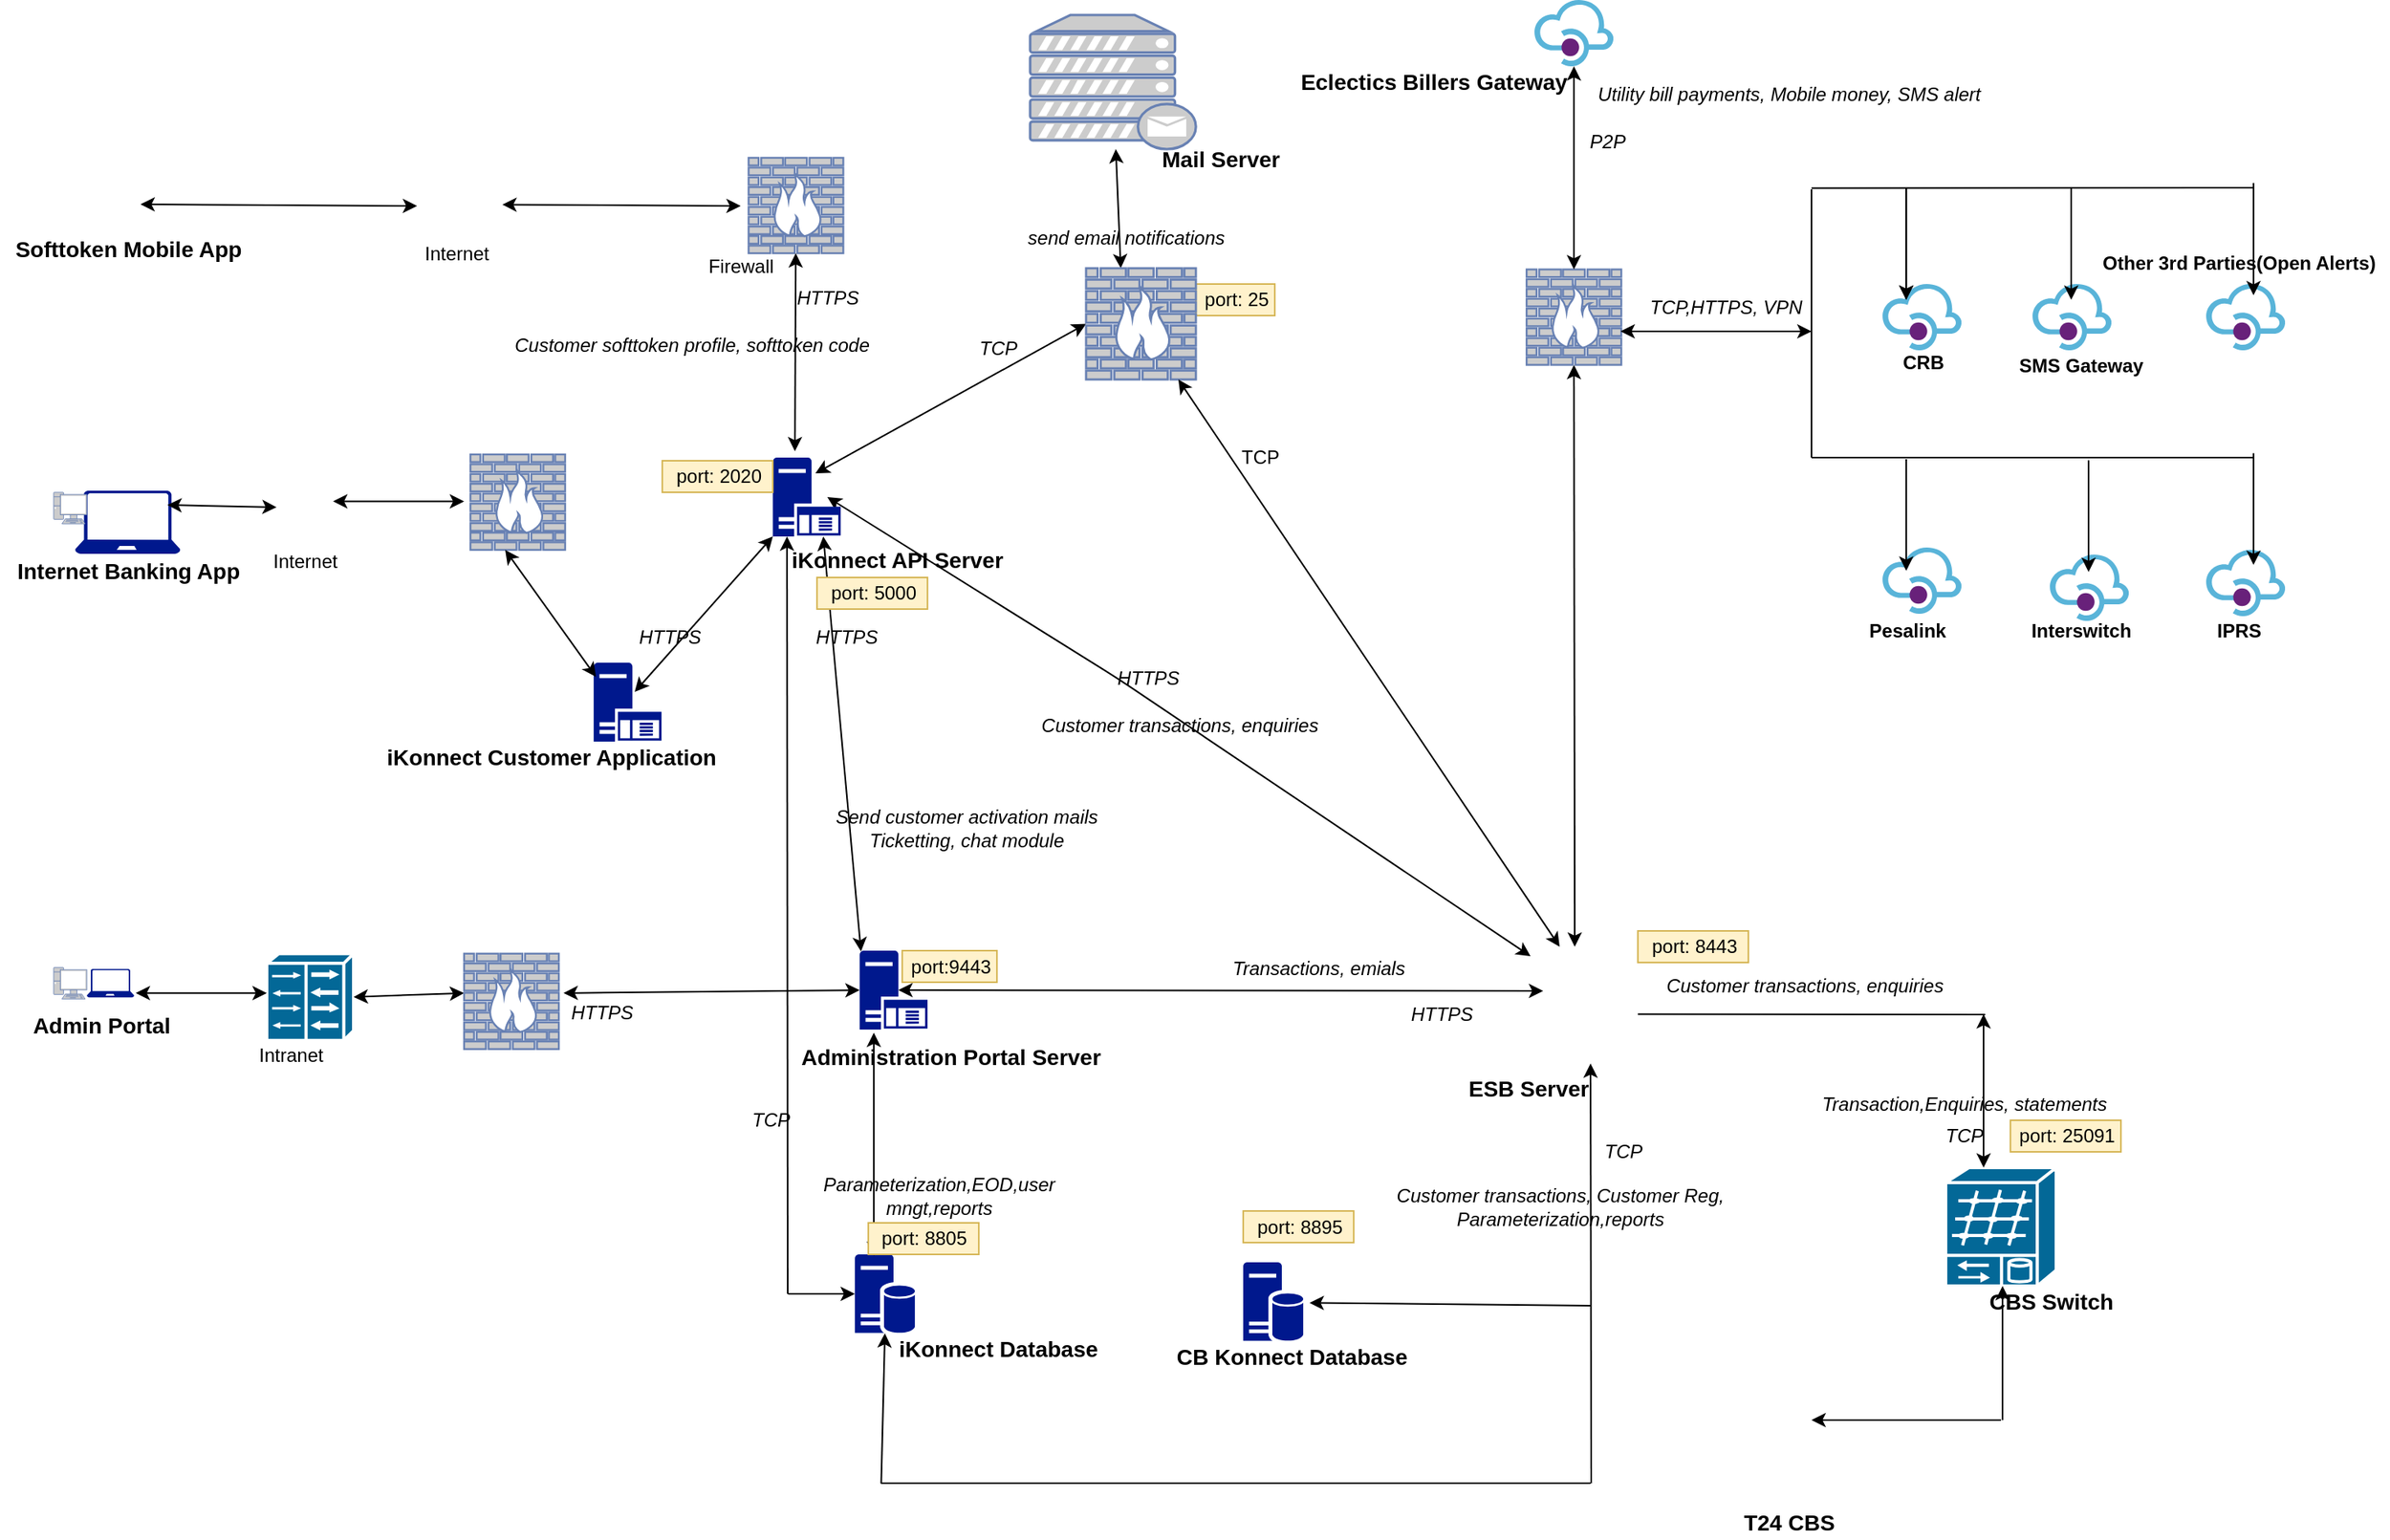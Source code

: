 <mxfile version="13.9.2" type="github">
  <diagram id="vlZMCVXYZLQBkwcgjIeW" name="Page-1">
    <mxGraphModel dx="3865" dy="1936" grid="1" gridSize="10" guides="1" tooltips="1" connect="1" arrows="1" fold="1" page="1" pageScale="1" pageWidth="827" pageHeight="1169" math="0" shadow="0">
      <root>
        <mxCell id="0" />
        <mxCell id="1" parent="0" />
        <mxCell id="Aq3l9y1NEmaX5fChTpc7-3" value="" style="aspect=fixed;pointerEvents=1;shadow=0;dashed=0;html=1;strokeColor=none;labelPosition=center;verticalLabelPosition=bottom;verticalAlign=top;align=center;fillColor=#00188D;shape=mxgraph.mscae.enterprise.application_server" parent="1" vertex="1">
          <mxGeometry x="-1113.44" y="-547.5" width="43" height="50" as="geometry" />
        </mxCell>
        <mxCell id="Aq3l9y1NEmaX5fChTpc7-8" value="" style="shape=image;html=1;verticalAlign=top;verticalLabelPosition=bottom;labelBackgroundColor=#ffffff;imageAspect=0;aspect=fixed;image=https://cdn2.iconfinder.com/data/icons/whcompare-isometric-web-hosting-servers/50/server-2-128.png" parent="1" vertex="1">
          <mxGeometry x="-698.44" y="-560" width="98" height="98" as="geometry" />
        </mxCell>
        <mxCell id="Aq3l9y1NEmaX5fChTpc7-11" value="" style="shape=image;html=1;verticalAlign=top;verticalLabelPosition=bottom;labelBackgroundColor=#ffffff;imageAspect=0;aspect=fixed;image=https://cdn0.iconfinder.com/data/icons/emoji-3-5/64/hand_phone_smartphone-128.png" parent="1" vertex="1">
          <mxGeometry x="-1607" y="-1039.5" width="38" height="38" as="geometry" />
        </mxCell>
        <mxCell id="Aq3l9y1NEmaX5fChTpc7-12" value="" style="shape=image;html=1;verticalAlign=top;verticalLabelPosition=bottom;labelBackgroundColor=#ffffff;imageAspect=0;aspect=fixed;image=https://cdn4.iconfinder.com/data/icons/for-your-interface-free-samples/128/Globe-128.png" parent="1" vertex="1">
          <mxGeometry x="-1398.78" y="-1050" width="59" height="59" as="geometry" />
        </mxCell>
        <mxCell id="Aq3l9y1NEmaX5fChTpc7-15" value="" style="fontColor=#0066CC;verticalAlign=top;verticalLabelPosition=bottom;labelPosition=center;align=center;html=1;outlineConnect=0;fillColor=#CCCCCC;strokeColor=#6881B3;gradientColor=none;gradientDirection=north;strokeWidth=2;shape=mxgraph.networks.firewall;" parent="1" vertex="1">
          <mxGeometry x="-1183.78" y="-1050" width="60" height="60.5" as="geometry" />
        </mxCell>
        <mxCell id="Aq3l9y1NEmaX5fChTpc7-27" value="" style="endArrow=classic;startArrow=classic;html=1;entryX=0.5;entryY=1;entryDx=0;entryDy=0;entryPerimeter=0;" parent="1" target="Aq3l9y1NEmaX5fChTpc7-103" edge="1">
          <mxGeometry width="50" height="50" relative="1" as="geometry">
            <mxPoint x="-660.44" y="-550" as="sourcePoint" />
            <mxPoint x="-660.44" y="-820" as="targetPoint" />
          </mxGeometry>
        </mxCell>
        <mxCell id="Aq3l9y1NEmaX5fChTpc7-31" value="Internet" style="text;html=1;align=center;verticalAlign=middle;resizable=0;points=[];autosize=1;" parent="1" vertex="1">
          <mxGeometry x="-1393.78" y="-999.5" width="50" height="20" as="geometry" />
        </mxCell>
        <mxCell id="Aq3l9y1NEmaX5fChTpc7-32" value="Firewall" style="text;html=1;align=center;verticalAlign=middle;resizable=0;points=[];autosize=1;" parent="1" vertex="1">
          <mxGeometry x="-1218.78" y="-991" width="60" height="20" as="geometry" />
        </mxCell>
        <mxCell id="Aq3l9y1NEmaX5fChTpc7-35" value="Softtoken Mobile App" style="text;html=1;align=center;verticalAlign=middle;resizable=0;points=[];autosize=1;fontStyle=1;fontSize=14;" parent="1" vertex="1">
          <mxGeometry x="-1657.1" y="-1002.26" width="160" height="20" as="geometry" />
        </mxCell>
        <mxCell id="Aq3l9y1NEmaX5fChTpc7-36" value="ESB Server " style="text;html=1;align=center;verticalAlign=middle;resizable=0;points=[];autosize=1;fontStyle=1;fontSize=14;" parent="1" vertex="1">
          <mxGeometry x="-735.44" y="-470" width="90" height="20" as="geometry" />
        </mxCell>
        <mxCell id="Aq3l9y1NEmaX5fChTpc7-38" value="" style="endArrow=classic;startArrow=classic;html=1;" parent="1" source="Aq3l9y1NEmaX5fChTpc7-12" edge="1">
          <mxGeometry width="50" height="50" relative="1" as="geometry">
            <mxPoint x="-1298.78" y="-969.5" as="sourcePoint" />
            <mxPoint x="-1188.78" y="-1019.5" as="targetPoint" />
          </mxGeometry>
        </mxCell>
        <mxCell id="Aq3l9y1NEmaX5fChTpc7-39" value="" style="endArrow=classic;startArrow=classic;html=1;exitX=1;exitY=0.5;exitDx=0;exitDy=0;" parent="1" source="Aq3l9y1NEmaX5fChTpc7-11" edge="1">
          <mxGeometry width="50" height="50" relative="1" as="geometry">
            <mxPoint x="-1498.78" y="-1019.5" as="sourcePoint" />
            <mxPoint x="-1393.78" y="-1019.5" as="targetPoint" />
          </mxGeometry>
        </mxCell>
        <mxCell id="Aq3l9y1NEmaX5fChTpc7-40" value="Administration Portal Server" style="text;html=1;align=center;verticalAlign=middle;resizable=0;points=[];autosize=1;fontStyle=1;fontSize=14;" parent="1" vertex="1">
          <mxGeometry x="-1161.44" y="-490" width="210" height="20" as="geometry" />
        </mxCell>
        <mxCell id="Aq3l9y1NEmaX5fChTpc7-43" value="" style="fontColor=#0066CC;verticalAlign=top;verticalLabelPosition=bottom;labelPosition=center;align=center;html=1;outlineConnect=0;fillColor=#CCCCCC;strokeColor=#6881B3;gradientColor=none;gradientDirection=north;strokeWidth=2;shape=mxgraph.networks.pc;" parent="1" vertex="1">
          <mxGeometry x="-1624" y="-536.87" width="21" height="20" as="geometry" />
        </mxCell>
        <mxCell id="Aq3l9y1NEmaX5fChTpc7-44" value="" style="aspect=fixed;pointerEvents=1;shadow=0;dashed=0;html=1;strokeColor=none;labelPosition=center;verticalLabelPosition=bottom;verticalAlign=top;align=center;fillColor=#00188D;shape=mxgraph.azure.laptop" parent="1" vertex="1">
          <mxGeometry x="-1610.44" y="-839" width="66.67" height="40.01" as="geometry" />
        </mxCell>
        <mxCell id="Aq3l9y1NEmaX5fChTpc7-45" value="" style="shape=image;html=1;verticalAlign=top;verticalLabelPosition=bottom;labelBackgroundColor=#ffffff;imageAspect=0;aspect=fixed;image=https://cdn4.iconfinder.com/data/icons/for-your-interface-free-samples/128/Globe-128.png" parent="1" vertex="1">
          <mxGeometry x="-1493" y="-860" width="59" height="59" as="geometry" />
        </mxCell>
        <mxCell id="Aq3l9y1NEmaX5fChTpc7-46" value="" style="shape=mxgraph.cisco.misc.lan_to_lan;html=1;dashed=0;fillColor=#036897;strokeColor=#ffffff;strokeWidth=2;verticalLabelPosition=bottom;verticalAlign=top" parent="1" vertex="1">
          <mxGeometry x="-1489" y="-545.62" width="55" height="55" as="geometry" />
        </mxCell>
        <mxCell id="Aq3l9y1NEmaX5fChTpc7-47" value="" style="fontColor=#0066CC;verticalAlign=top;verticalLabelPosition=bottom;labelPosition=center;align=center;html=1;outlineConnect=0;fillColor=#CCCCCC;strokeColor=#6881B3;gradientColor=none;gradientDirection=north;strokeWidth=2;shape=mxgraph.networks.firewall;" parent="1" vertex="1">
          <mxGeometry x="-1360" y="-862" width="60" height="60.5" as="geometry" />
        </mxCell>
        <mxCell id="Aq3l9y1NEmaX5fChTpc7-58" value="Intranet" style="text;html=1;align=center;verticalAlign=middle;resizable=0;points=[];autosize=1;" parent="1" vertex="1">
          <mxGeometry x="-1499" y="-490.62" width="50" height="20" as="geometry" />
        </mxCell>
        <mxCell id="Aq3l9y1NEmaX5fChTpc7-59" value="Admin Portal" style="text;html=1;align=center;verticalAlign=middle;resizable=0;points=[];autosize=1;fontStyle=1;fontSize=14;" parent="1" vertex="1">
          <mxGeometry x="-1643.77" y="-510" width="100" height="20" as="geometry" />
        </mxCell>
        <mxCell id="Aq3l9y1NEmaX5fChTpc7-62" value="" style="aspect=fixed;pointerEvents=1;shadow=0;dashed=0;html=1;strokeColor=none;labelPosition=center;verticalLabelPosition=bottom;verticalAlign=top;align=center;fillColor=#00188D;shape=mxgraph.mscae.enterprise.database_server" parent="1" vertex="1">
          <mxGeometry x="-870.44" y="-350" width="38" height="50" as="geometry" />
        </mxCell>
        <mxCell id="Aq3l9y1NEmaX5fChTpc7-63" value="" style="aspect=fixed;pointerEvents=1;shadow=0;dashed=0;html=1;strokeColor=none;labelPosition=center;verticalLabelPosition=bottom;verticalAlign=top;align=center;fillColor=#00188D;shape=mxgraph.mscae.enterprise.database_server" parent="1" vertex="1">
          <mxGeometry x="-1116.44" y="-355" width="38" height="50" as="geometry" />
        </mxCell>
        <mxCell id="Aq3l9y1NEmaX5fChTpc7-64" value="" style="endArrow=classic;startArrow=classic;html=1;entryX=0.209;entryY=1.04;entryDx=0;entryDy=0;entryPerimeter=0;exitX=0.316;exitY=0.02;exitDx=0;exitDy=0;exitPerimeter=0;" parent="1" source="Aq3l9y1NEmaX5fChTpc7-63" target="Aq3l9y1NEmaX5fChTpc7-3" edge="1">
          <mxGeometry width="50" height="50" relative="1" as="geometry">
            <mxPoint x="-944.94" y="-320" as="sourcePoint" />
            <mxPoint x="-944.94" y="-492" as="targetPoint" />
          </mxGeometry>
        </mxCell>
        <mxCell id="Aq3l9y1NEmaX5fChTpc7-66" value="" style="endArrow=classic;startArrow=classic;html=1;entryX=0;entryY=0.5;entryDx=0;entryDy=0;entryPerimeter=0;" parent="1" target="Aq3l9y1NEmaX5fChTpc7-3" edge="1">
          <mxGeometry width="50" height="50" relative="1" as="geometry">
            <mxPoint x="-1301" y="-520.62" as="sourcePoint" />
            <mxPoint x="-1137" y="-520.62" as="targetPoint" />
          </mxGeometry>
        </mxCell>
        <mxCell id="Aq3l9y1NEmaX5fChTpc7-67" value="" style="endArrow=classic;startArrow=classic;html=1;exitX=1;exitY=0.5;exitDx=0;exitDy=0;exitPerimeter=0;" parent="1" source="Aq3l9y1NEmaX5fChTpc7-46" edge="1">
          <mxGeometry width="50" height="50" relative="1" as="geometry">
            <mxPoint x="-1414" y="-470.62" as="sourcePoint" />
            <mxPoint x="-1364" y="-520.62" as="targetPoint" />
          </mxGeometry>
        </mxCell>
        <mxCell id="Aq3l9y1NEmaX5fChTpc7-69" value="" style="endArrow=classic;startArrow=classic;html=1;" parent="1" edge="1">
          <mxGeometry width="50" height="50" relative="1" as="geometry">
            <mxPoint x="-1572" y="-520.62" as="sourcePoint" />
            <mxPoint x="-1489" y="-520.62" as="targetPoint" />
          </mxGeometry>
        </mxCell>
        <mxCell id="Aq3l9y1NEmaX5fChTpc7-70" value="iKonnect Database" style="text;html=1;align=center;verticalAlign=middle;resizable=0;points=[];autosize=1;fontStyle=1;fontSize=14;" parent="1" vertex="1">
          <mxGeometry x="-1096.44" y="-305" width="140" height="20" as="geometry" />
        </mxCell>
        <mxCell id="Aq3l9y1NEmaX5fChTpc7-71" value="CB Konnect Database" style="text;html=1;align=center;verticalAlign=middle;resizable=0;points=[];autosize=1;fontStyle=1;fontSize=14;" parent="1" vertex="1">
          <mxGeometry x="-920.44" y="-300" width="160" height="20" as="geometry" />
        </mxCell>
        <mxCell id="Aq3l9y1NEmaX5fChTpc7-74" value="" style="endArrow=classic;startArrow=classic;html=1;exitX=0.57;exitY=0.5;exitDx=0;exitDy=0;exitPerimeter=0;" parent="1" source="Aq3l9y1NEmaX5fChTpc7-3" edge="1">
          <mxGeometry width="50" height="50" relative="1" as="geometry">
            <mxPoint x="-860.44" y="-530" as="sourcePoint" />
            <mxPoint x="-680.44" y="-522" as="targetPoint" />
          </mxGeometry>
        </mxCell>
        <mxCell id="Aq3l9y1NEmaX5fChTpc7-75" value="" style="aspect=fixed;pointerEvents=1;shadow=0;dashed=0;html=1;strokeColor=none;labelPosition=center;verticalLabelPosition=bottom;verticalAlign=top;align=center;fillColor=#00188D;shape=mxgraph.mscae.enterprise.application_server" parent="1" vertex="1">
          <mxGeometry x="-1281.94" y="-730" width="43" height="50" as="geometry" />
        </mxCell>
        <mxCell id="Aq3l9y1NEmaX5fChTpc7-76" value="" style="endArrow=classic;startArrow=classic;html=1;exitX=0.57;exitY=0.5;exitDx=0;exitDy=0;exitPerimeter=0;" parent="1" edge="1">
          <mxGeometry width="50" height="50" relative="1" as="geometry">
            <mxPoint x="-1133.93" y="-835" as="sourcePoint" />
            <mxPoint x="-688.44" y="-543.976" as="targetPoint" />
            <Array as="points">
              <mxPoint x="-950" y="-720" />
            </Array>
          </mxGeometry>
        </mxCell>
        <mxCell id="Aq3l9y1NEmaX5fChTpc7-78" value="iKonnect Customer Application" style="text;html=1;align=center;verticalAlign=middle;resizable=0;points=[];autosize=1;fontStyle=1;fontSize=14;" parent="1" vertex="1">
          <mxGeometry x="-1418.78" y="-680" width="220" height="20" as="geometry" />
        </mxCell>
        <mxCell id="Aq3l9y1NEmaX5fChTpc7-79" value="iKonnect API Server" style="text;html=1;align=center;verticalAlign=middle;resizable=0;points=[];autosize=1;fontStyle=1;fontSize=14;" parent="1" vertex="1">
          <mxGeometry x="-1165.44" y="-804.75" width="150" height="20" as="geometry" />
        </mxCell>
        <mxCell id="Aq3l9y1NEmaX5fChTpc7-80" value="" style="endArrow=classic;startArrow=classic;html=1;" parent="1" target="Aq3l9y1NEmaX5fChTpc7-15" edge="1">
          <mxGeometry width="50" height="50" relative="1" as="geometry">
            <mxPoint x="-1154.44" y="-864" as="sourcePoint" />
            <mxPoint x="-852.94" y="-995" as="targetPoint" />
          </mxGeometry>
        </mxCell>
        <mxCell id="Aq3l9y1NEmaX5fChTpc7-81" value="" style="endArrow=classic;startArrow=classic;html=1;exitX=0.712;exitY=0.373;exitDx=0;exitDy=0;exitPerimeter=0;" parent="1" edge="1">
          <mxGeometry width="50" height="50" relative="1" as="geometry">
            <mxPoint x="-1446.992" y="-832.243" as="sourcePoint" />
            <mxPoint x="-1364" y="-832.25" as="targetPoint" />
          </mxGeometry>
        </mxCell>
        <mxCell id="Aq3l9y1NEmaX5fChTpc7-82" value="" style="fontColor=#0066CC;verticalAlign=top;verticalLabelPosition=bottom;labelPosition=center;align=center;html=1;outlineConnect=0;fillColor=#CCCCCC;strokeColor=#6881B3;gradientColor=none;gradientDirection=north;strokeWidth=2;shape=mxgraph.networks.pc;" parent="1" vertex="1">
          <mxGeometry x="-1624" y="-838" width="21" height="20" as="geometry" />
        </mxCell>
        <mxCell id="Aq3l9y1NEmaX5fChTpc7-83" value="" style="aspect=fixed;pointerEvents=1;shadow=0;dashed=0;html=1;strokeColor=none;labelPosition=center;verticalLabelPosition=bottom;verticalAlign=top;align=center;fillColor=#00188D;shape=mxgraph.azure.laptop" parent="1" vertex="1">
          <mxGeometry x="-1603" y="-535.87" width="30" height="18" as="geometry" />
        </mxCell>
        <mxCell id="Aq3l9y1NEmaX5fChTpc7-85" value="" style="endArrow=classic;startArrow=classic;html=1;exitX=0.877;exitY=0.225;exitDx=0;exitDy=0;exitPerimeter=0;" parent="1" source="Aq3l9y1NEmaX5fChTpc7-44" edge="1">
          <mxGeometry width="50" height="50" relative="1" as="geometry">
            <mxPoint x="-1543.77" y="-828.5" as="sourcePoint" />
            <mxPoint x="-1482.77" y="-828.5" as="targetPoint" />
          </mxGeometry>
        </mxCell>
        <mxCell id="Aq3l9y1NEmaX5fChTpc7-4" value="" style="aspect=fixed;pointerEvents=1;shadow=0;dashed=0;html=1;strokeColor=none;labelPosition=center;verticalLabelPosition=bottom;verticalAlign=top;align=center;fillColor=#00188D;shape=mxgraph.mscae.enterprise.application_server" parent="1" vertex="1">
          <mxGeometry x="-1168.44" y="-860" width="43" height="50" as="geometry" />
        </mxCell>
        <mxCell id="Aq3l9y1NEmaX5fChTpc7-86" value="" style="endArrow=classic;startArrow=classic;html=1;exitX=0.605;exitY=0.37;exitDx=0;exitDy=0;exitPerimeter=0;entryX=0;entryY=1;entryDx=0;entryDy=0;entryPerimeter=0;" parent="1" source="Aq3l9y1NEmaX5fChTpc7-75" target="Aq3l9y1NEmaX5fChTpc7-4" edge="1">
          <mxGeometry width="50" height="50" relative="1" as="geometry">
            <mxPoint x="-1094.425" y="-819" as="sourcePoint" />
            <mxPoint x="-932.44" y="-820" as="targetPoint" />
          </mxGeometry>
        </mxCell>
        <mxCell id="Aq3l9y1NEmaX5fChTpc7-92" value="Internet" style="text;html=1;align=center;verticalAlign=middle;resizable=0;points=[];autosize=1;" parent="1" vertex="1">
          <mxGeometry x="-1490.44" y="-804" width="50" height="20" as="geometry" />
        </mxCell>
        <mxCell id="Aq3l9y1NEmaX5fChTpc7-93" value="" style="fontColor=#0066CC;verticalAlign=top;verticalLabelPosition=bottom;labelPosition=center;align=center;html=1;outlineConnect=0;fillColor=#CCCCCC;strokeColor=#6881B3;gradientColor=none;gradientDirection=north;strokeWidth=2;shape=mxgraph.networks.firewall;" parent="1" vertex="1">
          <mxGeometry x="-1364" y="-545.62" width="60" height="60.5" as="geometry" />
        </mxCell>
        <mxCell id="Aq3l9y1NEmaX5fChTpc7-94" value="" style="endArrow=classic;startArrow=classic;html=1;entryX=0.367;entryY=1;entryDx=0;entryDy=0;entryPerimeter=0;exitX=0.035;exitY=0.18;exitDx=0;exitDy=0;exitPerimeter=0;" parent="1" source="Aq3l9y1NEmaX5fChTpc7-75" target="Aq3l9y1NEmaX5fChTpc7-47" edge="1">
          <mxGeometry width="50" height="50" relative="1" as="geometry">
            <mxPoint x="-1151.44" y="-719.5" as="sourcePoint" />
            <mxPoint x="-1064.44" y="-720" as="targetPoint" />
            <Array as="points" />
          </mxGeometry>
        </mxCell>
        <mxCell id="Aq3l9y1NEmaX5fChTpc7-97" value="" style="endArrow=classic;startArrow=classic;html=1;exitX=0.02;exitY=0.01;exitDx=0;exitDy=0;exitPerimeter=0;entryX=0.744;entryY=1;entryDx=0;entryDy=0;entryPerimeter=0;" parent="1" source="Aq3l9y1NEmaX5fChTpc7-3" target="Aq3l9y1NEmaX5fChTpc7-4" edge="1">
          <mxGeometry width="50" height="50" relative="1" as="geometry">
            <mxPoint x="-1010.44" y="-738.25" as="sourcePoint" />
            <mxPoint x="-960.44" y="-788.25" as="targetPoint" />
          </mxGeometry>
        </mxCell>
        <mxCell id="Aq3l9y1NEmaX5fChTpc7-98" value="" style="fontColor=#0066CC;verticalAlign=top;verticalLabelPosition=bottom;labelPosition=center;align=center;html=1;outlineConnect=0;fillColor=#CCCCCC;strokeColor=#6881B3;gradientColor=none;gradientDirection=north;strokeWidth=2;shape=mxgraph.networks.mail_server;" parent="1" vertex="1">
          <mxGeometry x="-1005.44" y="-1140.5" width="105" height="85" as="geometry" />
        </mxCell>
        <mxCell id="Aq3l9y1NEmaX5fChTpc7-101" value="" style="endArrow=none;html=1;" parent="1" edge="1">
          <mxGeometry width="50" height="50" relative="1" as="geometry">
            <mxPoint x="-620.44" y="-507.25" as="sourcePoint" />
            <mxPoint x="-400.44" y="-507" as="targetPoint" />
          </mxGeometry>
        </mxCell>
        <mxCell id="Aq3l9y1NEmaX5fChTpc7-102" value="" style="endArrow=classic;startArrow=classic;html=1;entryX=0.316;entryY=0;entryDx=0;entryDy=0;entryPerimeter=0;" parent="1" source="Aq3l9y1NEmaX5fChTpc7-98" edge="1" target="eiKPa030-csMNNnfVRBG-1">
          <mxGeometry width="50" height="50" relative="1" as="geometry">
            <mxPoint x="-520.44" y="-456.25" as="sourcePoint" />
            <mxPoint x="-910" y="-992" as="targetPoint" />
            <Array as="points" />
          </mxGeometry>
        </mxCell>
        <mxCell id="Aq3l9y1NEmaX5fChTpc7-103" value="" style="fontColor=#0066CC;verticalAlign=top;verticalLabelPosition=bottom;labelPosition=center;align=center;html=1;outlineConnect=0;fillColor=#CCCCCC;strokeColor=#6881B3;gradientColor=none;gradientDirection=north;strokeWidth=2;shape=mxgraph.networks.firewall;" parent="1" vertex="1">
          <mxGeometry x="-690.94" y="-979.25" width="60" height="60.5" as="geometry" />
        </mxCell>
        <mxCell id="Aq3l9y1NEmaX5fChTpc7-108" value="" style="endArrow=none;html=1;" parent="1" edge="1">
          <mxGeometry width="50" height="50" relative="1" as="geometry">
            <mxPoint x="-510.44" y="-860" as="sourcePoint" />
            <mxPoint x="-510.44" y="-1030" as="targetPoint" />
          </mxGeometry>
        </mxCell>
        <mxCell id="Aq3l9y1NEmaX5fChTpc7-112" value="" style="aspect=fixed;html=1;points=[];align=center;image;fontSize=12;image=img/lib/mscae/API_Management.svg;" parent="1" vertex="1">
          <mxGeometry x="-465.44" y="-803" width="50" height="42" as="geometry" />
        </mxCell>
        <mxCell id="Aq3l9y1NEmaX5fChTpc7-113" value="" style="aspect=fixed;html=1;points=[];align=center;image;fontSize=12;image=img/lib/mscae/API_Management.svg;" parent="1" vertex="1">
          <mxGeometry x="-370.44" y="-970" width="50" height="42" as="geometry" />
        </mxCell>
        <mxCell id="Aq3l9y1NEmaX5fChTpc7-114" value="" style="aspect=fixed;html=1;points=[];align=center;image;fontSize=12;image=img/lib/mscae/API_Management.svg;" parent="1" vertex="1">
          <mxGeometry x="-465.44" y="-970" width="50" height="42" as="geometry" />
        </mxCell>
        <mxCell id="Aq3l9y1NEmaX5fChTpc7-115" value="" style="aspect=fixed;html=1;points=[];align=center;image;fontSize=12;image=img/lib/mscae/API_Management.svg;" parent="1" vertex="1">
          <mxGeometry x="-359.44" y="-798.5" width="50" height="42" as="geometry" />
        </mxCell>
        <mxCell id="Aq3l9y1NEmaX5fChTpc7-116" value="" style="aspect=fixed;html=1;points=[];align=center;image;fontSize=12;image=img/lib/mscae/API_Management.svg;" parent="1" vertex="1">
          <mxGeometry x="-260.44" y="-970" width="50" height="42" as="geometry" />
        </mxCell>
        <mxCell id="Aq3l9y1NEmaX5fChTpc7-117" value="" style="endArrow=none;html=1;" parent="1" edge="1">
          <mxGeometry width="50" height="50" relative="1" as="geometry">
            <mxPoint x="-510.44" y="-1030.76" as="sourcePoint" />
            <mxPoint x="-230.44" y="-1031" as="targetPoint" />
          </mxGeometry>
        </mxCell>
        <mxCell id="Aq3l9y1NEmaX5fChTpc7-118" value="" style="aspect=fixed;html=1;points=[];align=center;image;fontSize=12;image=img/lib/mscae/API_Management.svg;" parent="1" vertex="1">
          <mxGeometry x="-260.44" y="-801.5" width="50" height="42" as="geometry" />
        </mxCell>
        <mxCell id="Aq3l9y1NEmaX5fChTpc7-119" value="" style="endArrow=none;html=1;" parent="1" edge="1">
          <mxGeometry width="50" height="50" relative="1" as="geometry">
            <mxPoint x="-510.44" y="-860" as="sourcePoint" />
            <mxPoint x="-230.44" y="-860" as="targetPoint" />
          </mxGeometry>
        </mxCell>
        <mxCell id="Aq3l9y1NEmaX5fChTpc7-120" value="" style="endArrow=classic;html=1;entryX=0.3;entryY=0.238;entryDx=0;entryDy=0;entryPerimeter=0;" parent="1" target="Aq3l9y1NEmaX5fChTpc7-114" edge="1">
          <mxGeometry width="50" height="50" relative="1" as="geometry">
            <mxPoint x="-450.44" y="-1030.76" as="sourcePoint" />
            <mxPoint x="-400.44" y="-1080.76" as="targetPoint" />
          </mxGeometry>
        </mxCell>
        <mxCell id="Aq3l9y1NEmaX5fChTpc7-121" value="" style="endArrow=classic;html=1;entryX=0.3;entryY=0.238;entryDx=0;entryDy=0;entryPerimeter=0;" parent="1" edge="1">
          <mxGeometry width="50" height="50" relative="1" as="geometry">
            <mxPoint x="-450.44" y="-1030.76" as="sourcePoint" />
            <mxPoint x="-450.44" y="-960.004" as="targetPoint" />
          </mxGeometry>
        </mxCell>
        <mxCell id="Aq3l9y1NEmaX5fChTpc7-122" value="" style="endArrow=classic;html=1;entryX=0.3;entryY=0.238;entryDx=0;entryDy=0;entryPerimeter=0;" parent="1" edge="1">
          <mxGeometry width="50" height="50" relative="1" as="geometry">
            <mxPoint x="-230.44" y="-1034" as="sourcePoint" />
            <mxPoint x="-230.44" y="-962.834" as="targetPoint" />
          </mxGeometry>
        </mxCell>
        <mxCell id="Aq3l9y1NEmaX5fChTpc7-123" value="" style="endArrow=classic;html=1;entryX=0.3;entryY=0.238;entryDx=0;entryDy=0;entryPerimeter=0;" parent="1" edge="1">
          <mxGeometry width="50" height="50" relative="1" as="geometry">
            <mxPoint x="-345.94" y="-1030.76" as="sourcePoint" />
            <mxPoint x="-345.94" y="-960.004" as="targetPoint" />
          </mxGeometry>
        </mxCell>
        <mxCell id="Aq3l9y1NEmaX5fChTpc7-124" value="" style="endArrow=classic;html=1;entryX=0.3;entryY=0.238;entryDx=0;entryDy=0;entryPerimeter=0;" parent="1" edge="1">
          <mxGeometry width="50" height="50" relative="1" as="geometry">
            <mxPoint x="-450.44" y="-859.01" as="sourcePoint" />
            <mxPoint x="-450.44" y="-788.254" as="targetPoint" />
          </mxGeometry>
        </mxCell>
        <mxCell id="Aq3l9y1NEmaX5fChTpc7-125" value="" style="endArrow=classic;html=1;entryX=0.3;entryY=0.238;entryDx=0;entryDy=0;entryPerimeter=0;" parent="1" edge="1">
          <mxGeometry width="50" height="50" relative="1" as="geometry">
            <mxPoint x="-334.94" y="-858.26" as="sourcePoint" />
            <mxPoint x="-334.94" y="-787.504" as="targetPoint" />
          </mxGeometry>
        </mxCell>
        <mxCell id="Aq3l9y1NEmaX5fChTpc7-126" value="" style="endArrow=classic;html=1;entryX=0.3;entryY=0.238;entryDx=0;entryDy=0;entryPerimeter=0;" parent="1" edge="1">
          <mxGeometry width="50" height="50" relative="1" as="geometry">
            <mxPoint x="-230.44" y="-862.76" as="sourcePoint" />
            <mxPoint x="-230.44" y="-792.004" as="targetPoint" />
          </mxGeometry>
        </mxCell>
        <mxCell id="Aq3l9y1NEmaX5fChTpc7-127" value="Pesalink" style="text;html=1;align=center;verticalAlign=middle;resizable=0;points=[];autosize=1;fontStyle=1" parent="1" vertex="1">
          <mxGeometry x="-480.44" y="-760" width="60" height="20" as="geometry" />
        </mxCell>
        <mxCell id="Aq3l9y1NEmaX5fChTpc7-128" value="Interswitch" style="text;html=1;align=center;verticalAlign=middle;resizable=0;points=[];autosize=1;fontStyle=1" parent="1" vertex="1">
          <mxGeometry x="-380.44" y="-760" width="80" height="20" as="geometry" />
        </mxCell>
        <mxCell id="Aq3l9y1NEmaX5fChTpc7-129" value="IPRS" style="text;html=1;align=center;verticalAlign=middle;resizable=0;points=[];autosize=1;fontStyle=1" parent="1" vertex="1">
          <mxGeometry x="-260.44" y="-760" width="40" height="20" as="geometry" />
        </mxCell>
        <mxCell id="Aq3l9y1NEmaX5fChTpc7-130" value="CRB" style="text;html=1;align=center;verticalAlign=middle;resizable=0;points=[];autosize=1;fontStyle=1" parent="1" vertex="1">
          <mxGeometry x="-460.44" y="-930" width="40" height="20" as="geometry" />
        </mxCell>
        <mxCell id="Aq3l9y1NEmaX5fChTpc7-131" value="SMS Gateway" style="text;html=1;align=center;verticalAlign=middle;resizable=0;points=[];autosize=1;fontStyle=1" parent="1" vertex="1">
          <mxGeometry x="-385.44" y="-928" width="90" height="20" as="geometry" />
        </mxCell>
        <mxCell id="Aq3l9y1NEmaX5fChTpc7-132" value="Other 3rd Parties(Open Alerts)" style="text;html=1;align=center;verticalAlign=middle;resizable=0;points=[];autosize=1;fontStyle=1" parent="1" vertex="1">
          <mxGeometry x="-335.44" y="-992.76" width="190" height="20" as="geometry" />
        </mxCell>
        <mxCell id="Aq3l9y1NEmaX5fChTpc7-133" value="" style="shape=image;html=1;verticalAlign=top;verticalLabelPosition=bottom;labelBackgroundColor=#ffffff;imageAspect=0;aspect=fixed;image=https://cdn2.iconfinder.com/data/icons/whcompare-isometric-web-hosting-servers/50/server-rack-128.png" parent="1" vertex="1">
          <mxGeometry x="-580.44" y="-305" width="110" height="110" as="geometry" />
        </mxCell>
        <mxCell id="Aq3l9y1NEmaX5fChTpc7-134" value="Mail Server" style="text;html=1;align=center;verticalAlign=middle;resizable=0;points=[];autosize=1;fontStyle=1;fontSize=14;" parent="1" vertex="1">
          <mxGeometry x="-930.44" y="-1059.5" width="90" height="20" as="geometry" />
        </mxCell>
        <mxCell id="Aq3l9y1NEmaX5fChTpc7-136" value="" style="shape=mxgraph.cisco.switches.multi-fabric_server_switch;html=1;dashed=0;fillColor=#036897;strokeColor=#ffffff;strokeWidth=2;verticalLabelPosition=bottom;verticalAlign=top" parent="1" vertex="1">
          <mxGeometry x="-425.44" y="-410" width="70" height="75" as="geometry" />
        </mxCell>
        <mxCell id="Aq3l9y1NEmaX5fChTpc7-137" value="" style="endArrow=classic;startArrow=classic;html=1;" parent="1" edge="1">
          <mxGeometry width="50" height="50" relative="1" as="geometry">
            <mxPoint x="-401.44" y="-410" as="sourcePoint" />
            <mxPoint x="-401.44" y="-507.25" as="targetPoint" />
          </mxGeometry>
        </mxCell>
        <mxCell id="Aq3l9y1NEmaX5fChTpc7-139" value="CBS Switch" style="text;html=1;align=center;verticalAlign=middle;resizable=0;points=[];autosize=1;fontStyle=1;fontSize=14;" parent="1" vertex="1">
          <mxGeometry x="-404.44" y="-335" width="90" height="20" as="geometry" />
        </mxCell>
        <mxCell id="Aq3l9y1NEmaX5fChTpc7-140" value="T24 CBS" style="text;html=1;align=center;verticalAlign=middle;resizable=0;points=[];autosize=1;fontStyle=1;fontSize=14;" parent="1" vertex="1">
          <mxGeometry x="-560.44" y="-195" width="70" height="20" as="geometry" />
        </mxCell>
        <mxCell id="Aq3l9y1NEmaX5fChTpc7-141" value="TCP" style="text;html=1;align=center;verticalAlign=middle;resizable=0;points=[];autosize=1;fontStyle=2" parent="1" vertex="1">
          <mxGeometry x="-434.44" y="-440" width="40" height="20" as="geometry" />
        </mxCell>
        <mxCell id="Aq3l9y1NEmaX5fChTpc7-142" value="Transaction,Enquiries, statements" style="text;html=1;align=center;verticalAlign=middle;resizable=0;points=[];autosize=1;fontStyle=2" parent="1" vertex="1">
          <mxGeometry x="-509.44" y="-460" width="190" height="20" as="geometry" />
        </mxCell>
        <mxCell id="Aq3l9y1NEmaX5fChTpc7-151" value="TCP" style="text;html=1;align=center;verticalAlign=middle;resizable=0;points=[];autosize=1;fontStyle=2" parent="1" vertex="1">
          <mxGeometry x="-650.44" y="-430" width="40" height="20" as="geometry" />
        </mxCell>
        <mxCell id="Aq3l9y1NEmaX5fChTpc7-152" value="&lt;div&gt;Customer transactions, Customer Reg,&lt;/div&gt;&lt;div&gt;Parameterization,reports&lt;/div&gt;" style="text;html=1;align=center;verticalAlign=middle;resizable=0;points=[];autosize=1;fontStyle=2" parent="1" vertex="1">
          <mxGeometry x="-780.44" y="-400" width="220" height="30" as="geometry" />
        </mxCell>
        <mxCell id="Aq3l9y1NEmaX5fChTpc7-154" value="TCP" style="text;html=1;align=center;verticalAlign=middle;resizable=0;points=[];autosize=1;fontStyle=2" parent="1" vertex="1">
          <mxGeometry x="-1046.44" y="-938.75" width="40" height="20" as="geometry" />
        </mxCell>
        <mxCell id="Aq3l9y1NEmaX5fChTpc7-157" value="HTTPS" style="text;html=1;align=center;verticalAlign=middle;resizable=0;points=[];autosize=1;fontStyle=2" parent="1" vertex="1">
          <mxGeometry x="-1147.44" y="-756.5" width="50" height="20" as="geometry" />
        </mxCell>
        <mxCell id="Aq3l9y1NEmaX5fChTpc7-158" value="HTTPS" style="text;html=1;align=center;verticalAlign=middle;resizable=0;points=[];autosize=1;fontStyle=2" parent="1" vertex="1">
          <mxGeometry x="-1259" y="-756.5" width="50" height="20" as="geometry" />
        </mxCell>
        <mxCell id="Aq3l9y1NEmaX5fChTpc7-159" value="HTTPS" style="text;html=1;align=center;verticalAlign=middle;resizable=0;points=[];autosize=1;fontStyle=2" parent="1" vertex="1">
          <mxGeometry x="-956.44" y="-730" width="50" height="20" as="geometry" />
        </mxCell>
        <mxCell id="Aq3l9y1NEmaX5fChTpc7-160" value="Customer transactions, enquiries" style="text;html=1;align=center;verticalAlign=middle;resizable=0;points=[];autosize=1;fontStyle=2" parent="1" vertex="1">
          <mxGeometry x="-1006.44" y="-700" width="190" height="20" as="geometry" />
        </mxCell>
        <mxCell id="Aq3l9y1NEmaX5fChTpc7-162" value="Parameterization,EOD,user mngt,reports" style="text;html=1;strokeColor=none;fillColor=none;align=center;verticalAlign=middle;whiteSpace=wrap;rounded=0;fontStyle=2" parent="1" vertex="1">
          <mxGeometry x="-1113.44" y="-402.5" width="100" height="20" as="geometry" />
        </mxCell>
        <mxCell id="Aq3l9y1NEmaX5fChTpc7-163" value="HTTPS" style="text;html=1;align=center;verticalAlign=middle;resizable=0;points=[];autosize=1;fontStyle=2" parent="1" vertex="1">
          <mxGeometry x="-1302.5" y="-517.87" width="50" height="20" as="geometry" />
        </mxCell>
        <mxCell id="Aq3l9y1NEmaX5fChTpc7-166" value="&lt;div&gt;Send customer activation mails&lt;/div&gt;&lt;div&gt;Ticketting, chat module&lt;br&gt;&lt;/div&gt;" style="text;html=1;align=center;verticalAlign=middle;resizable=0;points=[];autosize=1;fontStyle=2" parent="1" vertex="1">
          <mxGeometry x="-1136.44" y="-640" width="180" height="30" as="geometry" />
        </mxCell>
        <mxCell id="Aq3l9y1NEmaX5fChTpc7-167" value="HTTPS" style="text;html=1;align=center;verticalAlign=middle;resizable=0;points=[];autosize=1;fontStyle=2" parent="1" vertex="1">
          <mxGeometry x="-1158.78" y="-971" width="50" height="20" as="geometry" />
        </mxCell>
        <mxCell id="Aq3l9y1NEmaX5fChTpc7-168" value="Customer softtoken profile, softtoken code" style="text;html=1;align=center;verticalAlign=middle;resizable=0;points=[];autosize=1;fontStyle=2" parent="1" vertex="1">
          <mxGeometry x="-1339.78" y="-941.5" width="240" height="20" as="geometry" />
        </mxCell>
        <mxCell id="Aq3l9y1NEmaX5fChTpc7-169" value="" style="endArrow=classic;startArrow=classic;html=1;" parent="1" source="Aq3l9y1NEmaX5fChTpc7-103" target="Aq3l9y1NEmaX5fChTpc7-170" edge="1">
          <mxGeometry width="50" height="50" relative="1" as="geometry">
            <mxPoint x="-279.44" y="-660" as="sourcePoint" />
            <mxPoint x="-170.44" y="-660" as="targetPoint" />
          </mxGeometry>
        </mxCell>
        <mxCell id="Aq3l9y1NEmaX5fChTpc7-170" value="" style="aspect=fixed;html=1;points=[];align=center;image;fontSize=12;image=img/lib/mscae/API_Management.svg;" parent="1" vertex="1">
          <mxGeometry x="-685.94" y="-1150" width="50" height="42" as="geometry" />
        </mxCell>
        <mxCell id="Aq3l9y1NEmaX5fChTpc7-171" value="Eclectics Billers Gateway" style="text;html=1;align=center;verticalAlign=middle;resizable=0;points=[];autosize=1;fontStyle=1;fontSize=14;" parent="1" vertex="1">
          <mxGeometry x="-840.44" y="-1108" width="180" height="20" as="geometry" />
        </mxCell>
        <mxCell id="Aq3l9y1NEmaX5fChTpc7-172" value="P2P" style="text;html=1;align=center;verticalAlign=middle;resizable=0;points=[];autosize=1;fontStyle=2" parent="1" vertex="1">
          <mxGeometry x="-660.44" y="-1070" width="40" height="20" as="geometry" />
        </mxCell>
        <mxCell id="Aq3l9y1NEmaX5fChTpc7-173" value="Utility bill payments, Mobile money, SMS alert" style="text;html=1;align=center;verticalAlign=middle;resizable=0;points=[];autosize=1;fontStyle=2" parent="1" vertex="1">
          <mxGeometry x="-650.44" y="-1100" width="250" height="20" as="geometry" />
        </mxCell>
        <mxCell id="Aq3l9y1NEmaX5fChTpc7-174" value="Customer transactions, enquiries" style="text;html=1;align=center;verticalAlign=middle;resizable=0;points=[];autosize=1;fontStyle=2" parent="1" vertex="1">
          <mxGeometry x="-610.44" y="-535" width="190" height="20" as="geometry" />
        </mxCell>
        <mxCell id="kuEqGsdX-IRRBBPaeEPA-1" value="port:9443" style="text;html=1;align=center;verticalAlign=middle;resizable=0;points=[];autosize=1;fillColor=#fff2cc;strokeColor=#d6b656;" parent="1" vertex="1">
          <mxGeometry x="-1086.44" y="-547.5" width="60" height="20" as="geometry" />
        </mxCell>
        <mxCell id="kuEqGsdX-IRRBBPaeEPA-2" value="port: 2020" style="text;html=1;align=center;verticalAlign=middle;resizable=0;points=[];autosize=1;fillColor=#fff2cc;strokeColor=#d6b656;" parent="1" vertex="1">
          <mxGeometry x="-1238.44" y="-858" width="70" height="20" as="geometry" />
        </mxCell>
        <mxCell id="kuEqGsdX-IRRBBPaeEPA-4" value="port: 5000" style="text;html=1;align=center;verticalAlign=middle;resizable=0;points=[];autosize=1;fillColor=#fff2cc;strokeColor=#d6b656;" parent="1" vertex="1">
          <mxGeometry x="-1140.44" y="-784" width="70" height="20" as="geometry" />
        </mxCell>
        <mxCell id="kuEqGsdX-IRRBBPaeEPA-6" value="port: 8443" style="text;html=1;align=center;verticalAlign=middle;resizable=0;points=[];autosize=1;fillColor=#fff2cc;strokeColor=#d6b656;" parent="1" vertex="1">
          <mxGeometry x="-620.44" y="-560" width="70" height="20" as="geometry" />
        </mxCell>
        <mxCell id="kuEqGsdX-IRRBBPaeEPA-7" value="HTTPS" style="text;html=1;align=center;verticalAlign=middle;resizable=0;points=[];autosize=1;fontStyle=2" parent="1" vertex="1">
          <mxGeometry x="-770.44" y="-517.5" width="50" height="20" as="geometry" />
        </mxCell>
        <mxCell id="kuEqGsdX-IRRBBPaeEPA-8" value="port: 8895" style="text;html=1;align=center;verticalAlign=middle;resizable=0;points=[];autosize=1;fillColor=#fff2cc;strokeColor=#d6b656;" parent="1" vertex="1">
          <mxGeometry x="-870.44" y="-382.5" width="70" height="20" as="geometry" />
        </mxCell>
        <mxCell id="kuEqGsdX-IRRBBPaeEPA-9" value="port: 8805" style="text;html=1;align=center;verticalAlign=middle;resizable=0;points=[];autosize=1;fillColor=#fff2cc;strokeColor=#d6b656;" parent="1" vertex="1">
          <mxGeometry x="-1107.94" y="-375" width="70" height="20" as="geometry" />
        </mxCell>
        <mxCell id="kuEqGsdX-IRRBBPaeEPA-10" value="port: 25" style="text;html=1;align=center;verticalAlign=middle;resizable=0;points=[];autosize=1;fillColor=#fff2cc;strokeColor=#d6b656;" parent="1" vertex="1">
          <mxGeometry x="-900.44" y="-970" width="50" height="20" as="geometry" />
        </mxCell>
        <mxCell id="kuEqGsdX-IRRBBPaeEPA-11" value="port: 25091" style="text;html=1;align=center;verticalAlign=middle;resizable=0;points=[];autosize=1;fillColor=#fff2cc;strokeColor=#d6b656;" parent="1" vertex="1">
          <mxGeometry x="-384.44" y="-440" width="70" height="20" as="geometry" />
        </mxCell>
        <mxCell id="kuEqGsdX-IRRBBPaeEPA-12" value="Transactions, emials" style="text;html=1;align=center;verticalAlign=middle;resizable=0;points=[];autosize=1;fontStyle=2;rotation=0;" parent="1" vertex="1">
          <mxGeometry x="-883.44" y="-545.62" width="120" height="20" as="geometry" />
        </mxCell>
        <mxCell id="kuEqGsdX-IRRBBPaeEPA-14" value="" style="endArrow=classic;startArrow=classic;html=1;" parent="1" edge="1">
          <mxGeometry width="50" height="50" relative="1" as="geometry">
            <mxPoint x="-631.44" y="-940" as="sourcePoint" />
            <mxPoint x="-510.44" y="-940" as="targetPoint" />
          </mxGeometry>
        </mxCell>
        <mxCell id="kuEqGsdX-IRRBBPaeEPA-16" value="TCP,HTTPS, VPN" style="text;html=1;align=center;verticalAlign=middle;resizable=0;points=[];autosize=1;fontStyle=2" parent="1" vertex="1">
          <mxGeometry x="-620.44" y="-965" width="110" height="20" as="geometry" />
        </mxCell>
        <mxCell id="OoRZPNWYE0Wf7Jrd-ZL6-1" value="Internet Banking App" style="text;html=1;align=center;verticalAlign=middle;resizable=0;points=[];autosize=1;fontStyle=1;fontSize=14;" parent="1" vertex="1">
          <mxGeometry x="-1657.11" y="-798.5" width="160" height="20" as="geometry" />
        </mxCell>
        <mxCell id="OoRZPNWYE0Wf7Jrd-ZL6-7" value="" style="endArrow=classic;startArrow=classic;html=1;exitX=0.628;exitY=0.2;exitDx=0;exitDy=0;exitPerimeter=0;entryX=0;entryY=0.5;entryDx=0;entryDy=0;entryPerimeter=0;" parent="1" source="Aq3l9y1NEmaX5fChTpc7-4" edge="1" target="eiKPa030-csMNNnfVRBG-1">
          <mxGeometry width="50" height="50" relative="1" as="geometry">
            <mxPoint x="-1096.14" y="-757.5" as="sourcePoint" />
            <mxPoint x="-920.44" y="-1000.63" as="targetPoint" />
          </mxGeometry>
        </mxCell>
        <mxCell id="OoRZPNWYE0Wf7Jrd-ZL6-8" value="send email notifications" style="text;html=1;align=center;verticalAlign=middle;resizable=0;points=[];autosize=1;fontStyle=2" parent="1" vertex="1">
          <mxGeometry x="-1015.44" y="-1009.5" width="140" height="20" as="geometry" />
        </mxCell>
        <mxCell id="OoRZPNWYE0Wf7Jrd-ZL6-10" value="" style="endArrow=classic;html=1;" parent="1" edge="1">
          <mxGeometry width="50" height="50" relative="1" as="geometry">
            <mxPoint x="-650" y="-210" as="sourcePoint" />
            <mxPoint x="-650.44" y="-476" as="targetPoint" />
          </mxGeometry>
        </mxCell>
        <mxCell id="OoRZPNWYE0Wf7Jrd-ZL6-23" value="" style="endArrow=classic;html=1;entryX=0.209;entryY=1;entryDx=0;entryDy=0;entryPerimeter=0;" parent="1" target="Aq3l9y1NEmaX5fChTpc7-4" edge="1">
          <mxGeometry width="50" height="50" relative="1" as="geometry">
            <mxPoint x="-1159" y="-330" as="sourcePoint" />
            <mxPoint x="-1202.5" y="-260" as="targetPoint" />
          </mxGeometry>
        </mxCell>
        <mxCell id="OoRZPNWYE0Wf7Jrd-ZL6-24" value="TCP" style="text;html=1;align=center;verticalAlign=middle;resizable=0;points=[];autosize=1;fontStyle=2" parent="1" vertex="1">
          <mxGeometry x="-1190.44" y="-450" width="40" height="20" as="geometry" />
        </mxCell>
        <mxCell id="OoRZPNWYE0Wf7Jrd-ZL6-25" value="" style="endArrow=classic;html=1;" parent="1" edge="1">
          <mxGeometry width="50" height="50" relative="1" as="geometry">
            <mxPoint x="-389.44" y="-250" as="sourcePoint" />
            <mxPoint x="-389.44" y="-335" as="targetPoint" />
          </mxGeometry>
        </mxCell>
        <mxCell id="OoRZPNWYE0Wf7Jrd-ZL6-26" value="" style="endArrow=classic;html=1;entryX=0.636;entryY=0.5;entryDx=0;entryDy=0;entryPerimeter=0;" parent="1" target="Aq3l9y1NEmaX5fChTpc7-133" edge="1">
          <mxGeometry width="50" height="50" relative="1" as="geometry">
            <mxPoint x="-390.44" y="-250" as="sourcePoint" />
            <mxPoint x="-325.44" y="-245" as="targetPoint" />
          </mxGeometry>
        </mxCell>
        <mxCell id="OXPRm50pmL5pdGLu3SYb-3" value="" style="endArrow=classic;html=1;entryX=1.106;entryY=0.714;entryDx=0;entryDy=0;entryPerimeter=0;" parent="1" edge="1">
          <mxGeometry width="50" height="50" relative="1" as="geometry">
            <mxPoint x="-650.44" y="-322.5" as="sourcePoint" />
            <mxPoint x="-828.412" y="-324.3" as="targetPoint" />
          </mxGeometry>
        </mxCell>
        <mxCell id="OXPRm50pmL5pdGLu3SYb-5" value="" style="endArrow=classic;html=1;fontSize=14;entryX=0;entryY=0.5;entryDx=0;entryDy=0;entryPerimeter=0;" parent="1" target="Aq3l9y1NEmaX5fChTpc7-63" edge="1">
          <mxGeometry width="50" height="50" relative="1" as="geometry">
            <mxPoint x="-1158.78" y="-330" as="sourcePoint" />
            <mxPoint x="-1108.78" y="-380" as="targetPoint" />
          </mxGeometry>
        </mxCell>
        <mxCell id="OXPRm50pmL5pdGLu3SYb-6" value="" style="endArrow=none;html=1;fontSize=14;" parent="1" edge="1">
          <mxGeometry width="50" height="50" relative="1" as="geometry">
            <mxPoint x="-1100" y="-210" as="sourcePoint" />
            <mxPoint x="-650.44" y="-210" as="targetPoint" />
          </mxGeometry>
        </mxCell>
        <mxCell id="OXPRm50pmL5pdGLu3SYb-7" value="" style="endArrow=classic;html=1;fontSize=14;entryX=0.5;entryY=1;entryDx=0;entryDy=0;entryPerimeter=0;" parent="1" target="Aq3l9y1NEmaX5fChTpc7-63" edge="1">
          <mxGeometry width="50" height="50" relative="1" as="geometry">
            <mxPoint x="-1099.78" y="-210" as="sourcePoint" />
            <mxPoint x="-1049.78" y="-260" as="targetPoint" />
          </mxGeometry>
        </mxCell>
        <mxCell id="eiKPa030-csMNNnfVRBG-1" value="" style="fontColor=#0066CC;verticalAlign=top;verticalLabelPosition=bottom;labelPosition=center;align=center;html=1;outlineConnect=0;fillColor=#CCCCCC;strokeColor=#6881B3;gradientColor=none;gradientDirection=north;strokeWidth=2;shape=mxgraph.networks.firewall;" vertex="1" parent="1">
          <mxGeometry x="-970" y="-980" width="69.56" height="70.5" as="geometry" />
        </mxCell>
        <mxCell id="eiKPa030-csMNNnfVRBG-4" value="" style="endArrow=classic;startArrow=classic;html=1;" edge="1" parent="1" source="eiKPa030-csMNNnfVRBG-1">
          <mxGeometry width="50" height="50" relative="1" as="geometry">
            <mxPoint x="-900.44" y="-915" as="sourcePoint" />
            <mxPoint x="-670" y="-550" as="targetPoint" />
          </mxGeometry>
        </mxCell>
        <mxCell id="eiKPa030-csMNNnfVRBG-6" value="TCP" style="text;html=1;align=center;verticalAlign=middle;resizable=0;points=[];autosize=1;" vertex="1" parent="1">
          <mxGeometry x="-880" y="-870" width="40" height="20" as="geometry" />
        </mxCell>
      </root>
    </mxGraphModel>
  </diagram>
</mxfile>
